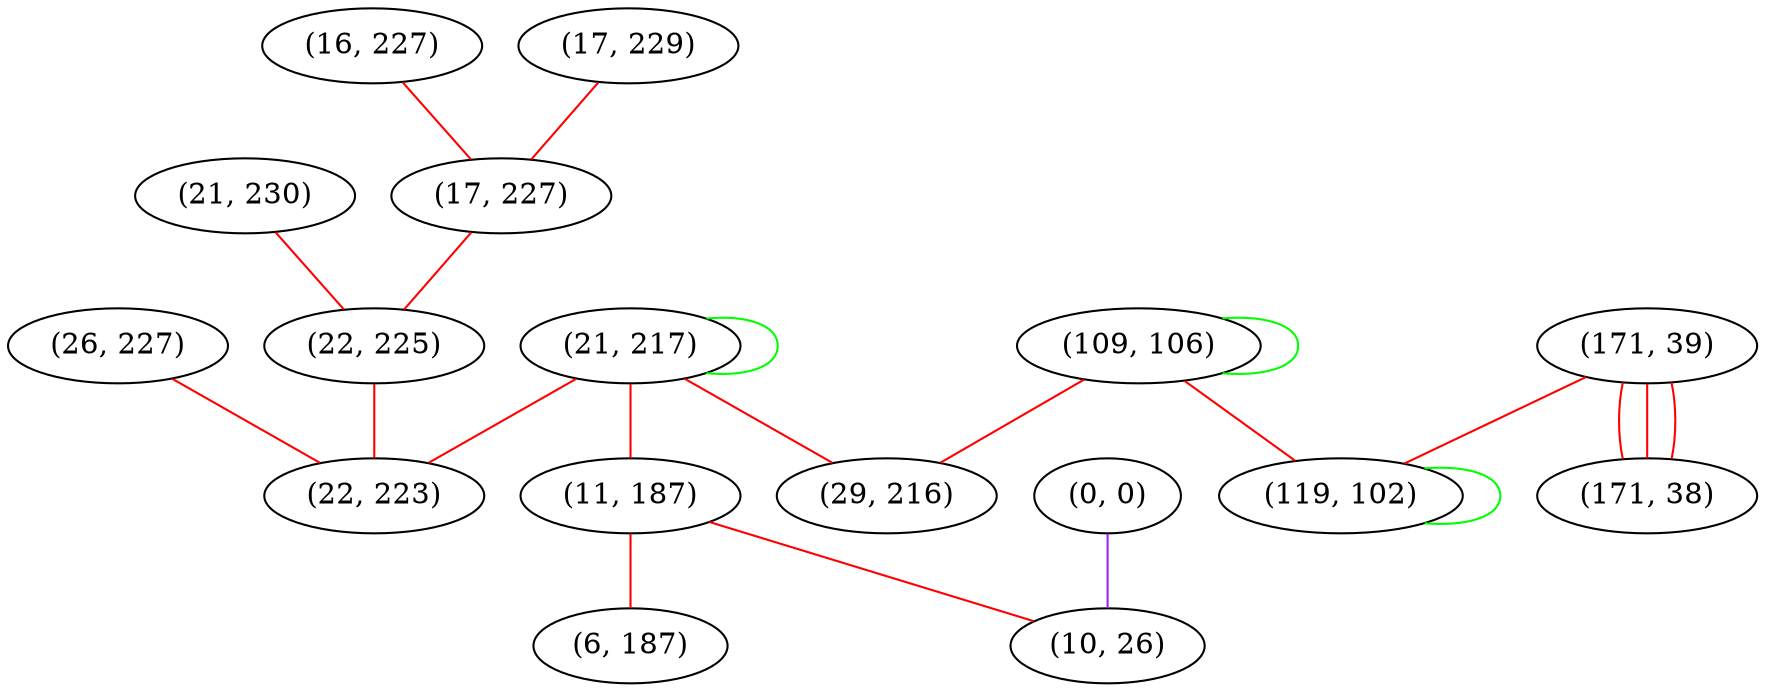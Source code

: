 graph "" {
"(21, 217)";
"(0, 0)";
"(171, 39)";
"(109, 106)";
"(16, 227)";
"(17, 229)";
"(26, 227)";
"(21, 230)";
"(17, 227)";
"(11, 187)";
"(29, 216)";
"(10, 26)";
"(6, 187)";
"(22, 225)";
"(22, 223)";
"(119, 102)";
"(171, 38)";
"(21, 217)" -- "(21, 217)"  [color=green, key=0, weight=2];
"(21, 217)" -- "(22, 223)"  [color=red, key=0, weight=1];
"(21, 217)" -- "(11, 187)"  [color=red, key=0, weight=1];
"(21, 217)" -- "(29, 216)"  [color=red, key=0, weight=1];
"(0, 0)" -- "(10, 26)"  [color=purple, key=0, weight=4];
"(171, 39)" -- "(119, 102)"  [color=red, key=0, weight=1];
"(171, 39)" -- "(171, 38)"  [color=red, key=0, weight=1];
"(171, 39)" -- "(171, 38)"  [color=red, key=1, weight=1];
"(171, 39)" -- "(171, 38)"  [color=red, key=2, weight=1];
"(109, 106)" -- "(119, 102)"  [color=red, key=0, weight=1];
"(109, 106)" -- "(109, 106)"  [color=green, key=0, weight=2];
"(109, 106)" -- "(29, 216)"  [color=red, key=0, weight=1];
"(16, 227)" -- "(17, 227)"  [color=red, key=0, weight=1];
"(17, 229)" -- "(17, 227)"  [color=red, key=0, weight=1];
"(26, 227)" -- "(22, 223)"  [color=red, key=0, weight=1];
"(21, 230)" -- "(22, 225)"  [color=red, key=0, weight=1];
"(17, 227)" -- "(22, 225)"  [color=red, key=0, weight=1];
"(11, 187)" -- "(6, 187)"  [color=red, key=0, weight=1];
"(11, 187)" -- "(10, 26)"  [color=red, key=0, weight=1];
"(22, 225)" -- "(22, 223)"  [color=red, key=0, weight=1];
"(119, 102)" -- "(119, 102)"  [color=green, key=0, weight=2];
}
